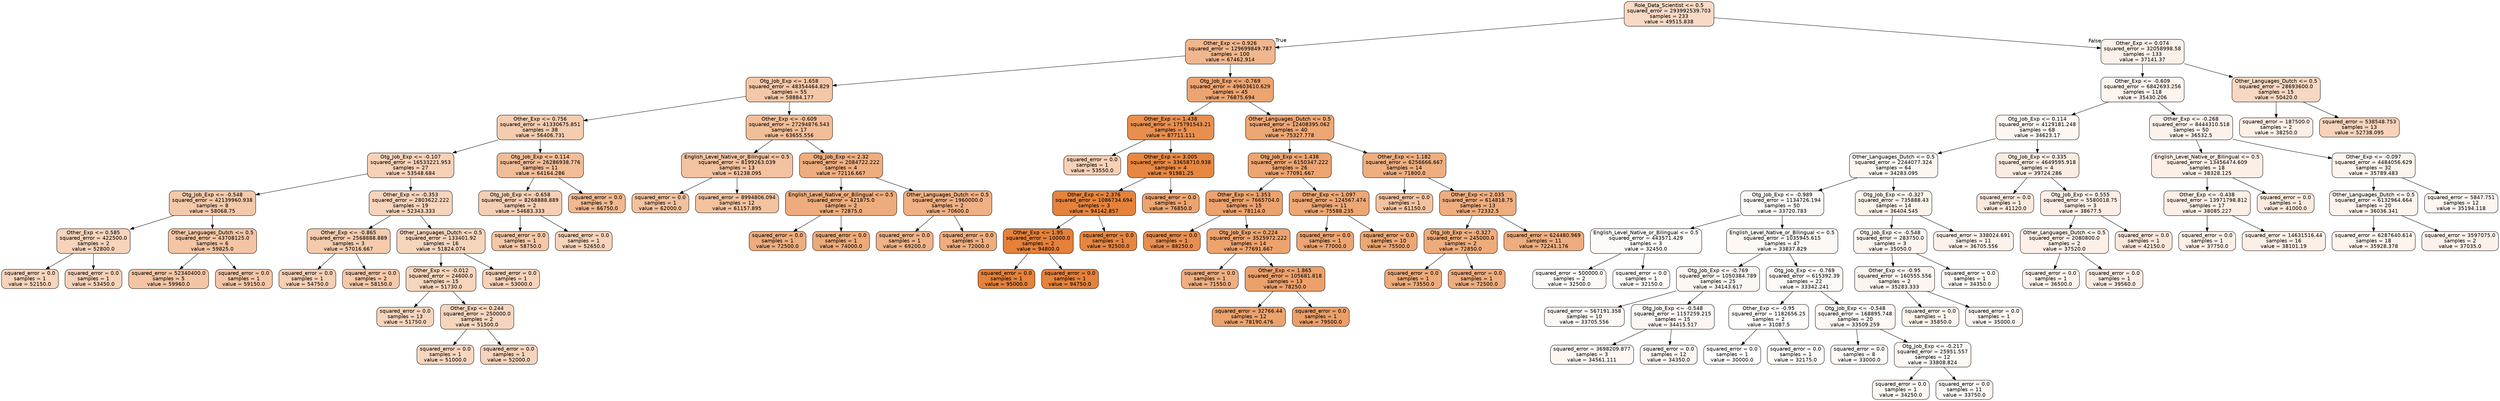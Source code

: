 digraph Tree {
node [shape=box, style="filled, rounded", color="black", fontname="helvetica"] ;
edge [fontname="helvetica"] ;
0 [label="Role_Data_Scientist <= 0.5\nsquared_error = 293992539.703\nsamples = 233\nvalue = 49515.838", fillcolor="#f7d9c4"] ;
1 [label="Other_Exp <= 0.926\nsquared_error = 129699849.787\nsamples = 100\nvalue = 67462.914", fillcolor="#f0b68d"] ;
0 -> 1 [labeldistance=2.5, labelangle=45, headlabel="True"] ;
2 [label="Otg_Job_Exp <= 1.658\nsquared_error = 48354464.829\nsamples = 55\nvalue = 58884.177", fillcolor="#f3c7a7"] ;
1 -> 2 ;
3 [label="Other_Exp <= 0.756\nsquared_error = 41330675.851\nsamples = 38\nvalue = 56406.731", fillcolor="#f4ccaf"] ;
2 -> 3 ;
4 [label="Otg_Job_Exp <= -0.107\nsquared_error = 16533221.953\nsamples = 27\nvalue = 53548.684", fillcolor="#f6d1b7"] ;
3 -> 4 ;
5 [label="Otg_Job_Exp <= -0.548\nsquared_error = 42139960.938\nsamples = 8\nvalue = 58068.75", fillcolor="#f4c9a9"] ;
4 -> 5 ;
6 [label="Other_Exp <= 0.585\nsquared_error = 422500.0\nsamples = 2\nvalue = 52800.0", fillcolor="#f6d3ba"] ;
5 -> 6 ;
7 [label="squared_error = 0.0\nsamples = 1\nvalue = 52150.0", fillcolor="#f6d4bc"] ;
6 -> 7 ;
8 [label="squared_error = 0.0\nsamples = 1\nvalue = 53450.0", fillcolor="#f6d2b8"] ;
6 -> 8 ;
9 [label="Other_Languages_Dutch <= 0.5\nsquared_error = 43708125.0\nsamples = 6\nvalue = 59825.0", fillcolor="#f3c5a4"] ;
5 -> 9 ;
10 [label="squared_error = 52340400.0\nsamples = 5\nvalue = 59960.0", fillcolor="#f3c5a4"] ;
9 -> 10 ;
11 [label="squared_error = 0.0\nsamples = 1\nvalue = 59150.0", fillcolor="#f3c6a6"] ;
9 -> 11 ;
12 [label="Other_Exp <= -0.353\nsquared_error = 2803622.222\nsamples = 19\nvalue = 52343.333", fillcolor="#f6d4bb"] ;
4 -> 12 ;
13 [label="Other_Exp <= -0.865\nsquared_error = 2568888.889\nsamples = 3\nvalue = 57016.667", fillcolor="#f4cbad"] ;
12 -> 13 ;
14 [label="squared_error = 0.0\nsamples = 1\nvalue = 54750.0", fillcolor="#f5cfb4"] ;
13 -> 14 ;
15 [label="squared_error = 0.0\nsamples = 2\nvalue = 58150.0", fillcolor="#f4c8a9"] ;
13 -> 15 ;
16 [label="Other_Languages_Dutch <= 0.5\nsquared_error = 133401.92\nsamples = 16\nvalue = 51824.074", fillcolor="#f6d5bd"] ;
12 -> 16 ;
17 [label="Other_Exp <= -0.012\nsquared_error = 24600.0\nsamples = 15\nvalue = 51730.0", fillcolor="#f6d5bd"] ;
16 -> 17 ;
18 [label="squared_error = 0.0\nsamples = 13\nvalue = 51750.0", fillcolor="#f6d5bd"] ;
17 -> 18 ;
19 [label="Other_Exp <= 0.244\nsquared_error = 250000.0\nsamples = 2\nvalue = 51500.0", fillcolor="#f6d5be"] ;
17 -> 19 ;
20 [label="squared_error = 0.0\nsamples = 1\nvalue = 51000.0", fillcolor="#f7d6bf"] ;
19 -> 20 ;
21 [label="squared_error = 0.0\nsamples = 1\nvalue = 52000.0", fillcolor="#f6d4bc"] ;
19 -> 21 ;
22 [label="squared_error = 0.0\nsamples = 1\nvalue = 53000.0", fillcolor="#f6d2b9"] ;
16 -> 22 ;
23 [label="Otg_Job_Exp <= 0.114\nsquared_error = 26286938.776\nsamples = 11\nvalue = 64164.286", fillcolor="#f1bd97"] ;
3 -> 23 ;
24 [label="Otg_Job_Exp <= -0.658\nsquared_error = 8268888.889\nsamples = 2\nvalue = 54683.333", fillcolor="#f5cfb4"] ;
23 -> 24 ;
25 [label="squared_error = 0.0\nsamples = 1\nvalue = 58750.0", fillcolor="#f4c7a7"] ;
24 -> 25 ;
26 [label="squared_error = 0.0\nsamples = 1\nvalue = 52650.0", fillcolor="#f6d3ba"] ;
24 -> 26 ;
27 [label="squared_error = 0.0\nsamples = 9\nvalue = 66750.0", fillcolor="#f0b88f"] ;
23 -> 27 ;
28 [label="Other_Exp <= -0.609\nsquared_error = 27294876.543\nsamples = 17\nvalue = 63655.556", fillcolor="#f2be98"] ;
2 -> 28 ;
29 [label="English_Level_Native_or_Bilingual <= 0.5\nsquared_error = 8199263.039\nsamples = 13\nvalue = 61238.095", fillcolor="#f3c2a0"] ;
28 -> 29 ;
30 [label="squared_error = 0.0\nsamples = 1\nvalue = 62000.0", fillcolor="#f2c19e"] ;
29 -> 30 ;
31 [label="squared_error = 8994806.094\nsamples = 12\nvalue = 61157.895", fillcolor="#f3c3a0"] ;
29 -> 31 ;
32 [label="Otg_Job_Exp <= 2.32\nsquared_error = 2084722.222\nsamples = 4\nvalue = 72116.667", fillcolor="#eead7f"] ;
28 -> 32 ;
33 [label="English_Level_Native_or_Bilingual <= 0.5\nsquared_error = 421875.0\nsamples = 2\nvalue = 72875.0", fillcolor="#eeac7c"] ;
32 -> 33 ;
34 [label="squared_error = 0.0\nsamples = 1\nvalue = 72500.0", fillcolor="#eead7e"] ;
33 -> 34 ;
35 [label="squared_error = 0.0\nsamples = 1\nvalue = 74000.0", fillcolor="#edaa79"] ;
33 -> 35 ;
36 [label="Other_Languages_Dutch <= 0.5\nsquared_error = 1960000.0\nsamples = 2\nvalue = 70600.0", fillcolor="#efb083"] ;
32 -> 36 ;
37 [label="squared_error = 0.0\nsamples = 1\nvalue = 69200.0", fillcolor="#efb388"] ;
36 -> 37 ;
38 [label="squared_error = 0.0\nsamples = 1\nvalue = 72000.0", fillcolor="#eeae7f"] ;
36 -> 38 ;
39 [label="Otg_Job_Exp <= -0.769\nsquared_error = 49603610.629\nsamples = 45\nvalue = 76875.694", fillcolor="#eca470"] ;
1 -> 39 ;
40 [label="Other_Exp <= 1.438\nsquared_error = 175791543.21\nsamples = 5\nvalue = 87711.111", fillcolor="#e88f4f"] ;
39 -> 40 ;
41 [label="squared_error = 0.0\nsamples = 1\nvalue = 53550.0", fillcolor="#f6d1b7"] ;
40 -> 41 ;
42 [label="Other_Exp <= 3.005\nsquared_error = 33658710.938\nsamples = 4\nvalue = 91981.25", fillcolor="#e68742"] ;
40 -> 42 ;
43 [label="Other_Exp <= 2.376\nsquared_error = 1086734.694\nsamples = 3\nvalue = 94142.857", fillcolor="#e5833c"] ;
42 -> 43 ;
44 [label="Other_Exp <= 1.95\nsquared_error = 10000.0\nsamples = 2\nvalue = 94800.0", fillcolor="#e5813a"] ;
43 -> 44 ;
45 [label="squared_error = 0.0\nsamples = 1\nvalue = 95000.0", fillcolor="#e58139"] ;
44 -> 45 ;
46 [label="squared_error = 0.0\nsamples = 1\nvalue = 94750.0", fillcolor="#e5813a"] ;
44 -> 46 ;
47 [label="squared_error = 0.0\nsamples = 1\nvalue = 92500.0", fillcolor="#e68641"] ;
43 -> 47 ;
48 [label="squared_error = 0.0\nsamples = 1\nvalue = 76850.0", fillcolor="#eca470"] ;
42 -> 48 ;
49 [label="Other_Languages_Dutch <= 0.5\nsquared_error = 12408395.062\nsamples = 40\nvalue = 75327.778", fillcolor="#eda775"] ;
39 -> 49 ;
50 [label="Otg_Job_Exp <= 1.438\nsquared_error = 6150347.222\nsamples = 26\nvalue = 77091.667", fillcolor="#eca470"] ;
49 -> 50 ;
51 [label="Other_Exp <= 1.353\nsquared_error = 7665704.0\nsamples = 15\nvalue = 78114.0", fillcolor="#eca26c"] ;
50 -> 51 ;
52 [label="squared_error = 0.0\nsamples = 1\nvalue = 88250.0", fillcolor="#e88e4e"] ;
51 -> 52 ;
53 [label="Otg_Job_Exp <= 0.224\nsquared_error = 3525972.222\nsamples = 14\nvalue = 77691.667", fillcolor="#eca36e"] ;
51 -> 53 ;
54 [label="squared_error = 0.0\nsamples = 1\nvalue = 71550.0", fillcolor="#eeae80"] ;
53 -> 54 ;
55 [label="Other_Exp <= 1.865\nsquared_error = 105681.818\nsamples = 13\nvalue = 78250.0", fillcolor="#eca16c"] ;
53 -> 55 ;
56 [label="squared_error = 32766.44\nsamples = 12\nvalue = 78190.476", fillcolor="#eca26c"] ;
55 -> 56 ;
57 [label="squared_error = 0.0\nsamples = 1\nvalue = 79500.0", fillcolor="#eb9f68"] ;
55 -> 57 ;
58 [label="Other_Exp <= 1.097\nsquared_error = 124567.474\nsamples = 11\nvalue = 75588.235", fillcolor="#eda774"] ;
50 -> 58 ;
59 [label="squared_error = 0.0\nsamples = 1\nvalue = 77000.0", fillcolor="#eca470"] ;
58 -> 59 ;
60 [label="squared_error = 0.0\nsamples = 10\nvalue = 75500.0", fillcolor="#eda774"] ;
58 -> 60 ;
61 [label="Other_Exp <= 1.182\nsquared_error = 6256666.667\nsamples = 14\nvalue = 71800.0", fillcolor="#eeae80"] ;
49 -> 61 ;
62 [label="squared_error = 0.0\nsamples = 1\nvalue = 61150.0", fillcolor="#f3c3a0"] ;
61 -> 62 ;
63 [label="Other_Exp <= 2.035\nsquared_error = 614818.75\nsamples = 13\nvalue = 72332.5", fillcolor="#eead7e"] ;
61 -> 63 ;
64 [label="Otg_Job_Exp <= -0.327\nsquared_error = 245000.0\nsamples = 2\nvalue = 72850.0", fillcolor="#eeac7c"] ;
63 -> 64 ;
65 [label="squared_error = 0.0\nsamples = 1\nvalue = 73550.0", fillcolor="#eeab7a"] ;
64 -> 65 ;
66 [label="squared_error = 0.0\nsamples = 1\nvalue = 72500.0", fillcolor="#eead7e"] ;
64 -> 66 ;
67 [label="squared_error = 624480.969\nsamples = 11\nvalue = 72241.176", fillcolor="#eead7e"] ;
63 -> 67 ;
68 [label="Other_Exp <= 0.074\nsquared_error = 32058998.58\nsamples = 133\nvalue = 37141.37", fillcolor="#fcf1e9"] ;
0 -> 68 [labeldistance=2.5, labelangle=-45, headlabel="False"] ;
69 [label="Other_Exp <= -0.609\nsquared_error = 6842693.256\nsamples = 118\nvalue = 35430.206", fillcolor="#fdf4ee"] ;
68 -> 69 ;
70 [label="Otg_Job_Exp <= 0.114\nsquared_error = 4129181.248\nsamples = 68\nvalue = 34623.17", fillcolor="#fdf6f1"] ;
69 -> 70 ;
71 [label="Other_Languages_Dutch <= 0.5\nsquared_error = 2244077.324\nsamples = 64\nvalue = 34283.095", fillcolor="#fdf7f2"] ;
70 -> 71 ;
72 [label="Otg_Job_Exp <= -0.989\nsquared_error = 1134726.194\nsamples = 50\nvalue = 33720.783", fillcolor="#fef8f4"] ;
71 -> 72 ;
73 [label="English_Level_Native_or_Bilingual <= 0.5\nsquared_error = 443571.429\nsamples = 3\nvalue = 32450.0", fillcolor="#fefaf8"] ;
72 -> 73 ;
74 [label="squared_error = 500000.0\nsamples = 2\nvalue = 32500.0", fillcolor="#fefaf7"] ;
73 -> 74 ;
75 [label="squared_error = 0.0\nsamples = 1\nvalue = 32150.0", fillcolor="#fefbf8"] ;
73 -> 75 ;
76 [label="English_Level_Native_or_Bilingual <= 0.5\nsquared_error = 1035945.615\nsamples = 47\nvalue = 33837.829", fillcolor="#fdf8f3"] ;
72 -> 76 ;
77 [label="Otg_Job_Exp <= -0.769\nsquared_error = 1050384.789\nsamples = 25\nvalue = 34143.617", fillcolor="#fdf7f2"] ;
76 -> 77 ;
78 [label="squared_error = 567191.358\nsamples = 10\nvalue = 33705.556", fillcolor="#fef8f4"] ;
77 -> 78 ;
79 [label="Otg_Job_Exp <= -0.548\nsquared_error = 1157259.215\nsamples = 15\nvalue = 34415.517", fillcolor="#fdf6f2"] ;
77 -> 79 ;
80 [label="squared_error = 3698209.877\nsamples = 3\nvalue = 34561.111", fillcolor="#fdf6f1"] ;
79 -> 80 ;
81 [label="squared_error = 0.0\nsamples = 12\nvalue = 34350.0", fillcolor="#fdf7f2"] ;
79 -> 81 ;
82 [label="Otg_Job_Exp <= -0.769\nsquared_error = 615392.39\nsamples = 22\nvalue = 33342.241", fillcolor="#fef9f5"] ;
76 -> 82 ;
83 [label="Other_Exp <= -0.95\nsquared_error = 1182656.25\nsamples = 2\nvalue = 31087.5", fillcolor="#fffdfc"] ;
82 -> 83 ;
84 [label="squared_error = 0.0\nsamples = 1\nvalue = 30000.0", fillcolor="#ffffff"] ;
83 -> 84 ;
85 [label="squared_error = 0.0\nsamples = 1\nvalue = 32175.0", fillcolor="#fefbf8"] ;
83 -> 85 ;
86 [label="Otg_Job_Exp <= -0.548\nsquared_error = 168895.748\nsamples = 20\nvalue = 33509.259", fillcolor="#fef8f4"] ;
82 -> 86 ;
87 [label="squared_error = 0.0\nsamples = 8\nvalue = 33000.0", fillcolor="#fef9f6"] ;
86 -> 87 ;
88 [label="Otg_Job_Exp <= -0.217\nsquared_error = 25951.557\nsamples = 12\nvalue = 33808.824", fillcolor="#fdf8f3"] ;
86 -> 88 ;
89 [label="squared_error = 0.0\nsamples = 1\nvalue = 34250.0", fillcolor="#fdf7f2"] ;
88 -> 89 ;
90 [label="squared_error = 0.0\nsamples = 11\nvalue = 33750.0", fillcolor="#fef8f4"] ;
88 -> 90 ;
91 [label="Otg_Job_Exp <= -0.327\nsquared_error = 735888.43\nsamples = 14\nvalue = 36404.545", fillcolor="#fcf3eb"] ;
71 -> 91 ;
92 [label="Otg_Job_Exp <= -0.548\nsquared_error = 283750.0\nsamples = 3\nvalue = 35050.0", fillcolor="#fdf5f0"] ;
91 -> 92 ;
93 [label="Other_Exp <= -0.95\nsquared_error = 160555.556\nsamples = 2\nvalue = 35283.333", fillcolor="#fdf5ef"] ;
92 -> 93 ;
94 [label="squared_error = 0.0\nsamples = 1\nvalue = 35850.0", fillcolor="#fdf4ed"] ;
93 -> 94 ;
95 [label="squared_error = 0.0\nsamples = 1\nvalue = 35000.0", fillcolor="#fdf5f0"] ;
93 -> 95 ;
96 [label="squared_error = 0.0\nsamples = 1\nvalue = 34350.0", fillcolor="#fdf7f2"] ;
92 -> 96 ;
97 [label="squared_error = 338024.691\nsamples = 11\nvalue = 36705.556", fillcolor="#fcf2eb"] ;
91 -> 97 ;
98 [label="Otg_Job_Exp <= 0.335\nsquared_error = 4649595.918\nsamples = 4\nvalue = 39724.286", fillcolor="#fbece1"] ;
70 -> 98 ;
99 [label="squared_error = 0.0\nsamples = 1\nvalue = 41120.0", fillcolor="#fbe9dd"] ;
98 -> 99 ;
100 [label="Otg_Job_Exp <= 0.555\nsquared_error = 5580018.75\nsamples = 3\nvalue = 38677.5", fillcolor="#fceee5"] ;
98 -> 100 ;
101 [label="Other_Languages_Dutch <= 0.5\nsquared_error = 2080800.0\nsamples = 2\nvalue = 37520.0", fillcolor="#fcf0e8"] ;
100 -> 101 ;
102 [label="squared_error = 0.0\nsamples = 1\nvalue = 36500.0", fillcolor="#fcf2eb"] ;
101 -> 102 ;
103 [label="squared_error = 0.0\nsamples = 1\nvalue = 39560.0", fillcolor="#fbece2"] ;
101 -> 103 ;
104 [label="squared_error = 0.0\nsamples = 1\nvalue = 42150.0", fillcolor="#fae7da"] ;
100 -> 104 ;
105 [label="Other_Exp <= -0.268\nsquared_error = 8444310.518\nsamples = 50\nvalue = 36532.5", fillcolor="#fcf2eb"] ;
69 -> 105 ;
106 [label="English_Level_Native_or_Bilingual <= 0.5\nsquared_error = 13456474.609\nsamples = 18\nvalue = 38328.125", fillcolor="#fcefe6"] ;
105 -> 106 ;
107 [label="Other_Exp <= -0.438\nsquared_error = 13971798.812\nsamples = 17\nvalue = 38085.227", fillcolor="#fcefe6"] ;
106 -> 107 ;
108 [label="squared_error = 0.0\nsamples = 1\nvalue = 37750.0", fillcolor="#fcf0e7"] ;
107 -> 108 ;
109 [label="squared_error = 14631516.44\nsamples = 16\nvalue = 38101.19", fillcolor="#fcefe6"] ;
107 -> 109 ;
110 [label="squared_error = 0.0\nsamples = 1\nvalue = 41000.0", fillcolor="#fbeadd"] ;
106 -> 110 ;
111 [label="Other_Exp <= -0.097\nsquared_error = 4484056.629\nsamples = 32\nvalue = 35789.483", fillcolor="#fdf4ed"] ;
105 -> 111 ;
112 [label="Other_Languages_Dutch <= 0.5\nsquared_error = 6132964.664\nsamples = 20\nvalue = 36036.341", fillcolor="#fdf3ed"] ;
111 -> 112 ;
113 [label="squared_error = 6287640.614\nsamples = 18\nvalue = 35928.378", fillcolor="#fdf4ed"] ;
112 -> 113 ;
114 [label="squared_error = 3597075.0\nsamples = 2\nvalue = 37035.0", fillcolor="#fcf1ea"] ;
112 -> 114 ;
115 [label="squared_error = 5847.751\nsamples = 12\nvalue = 35194.118", fillcolor="#fdf5ef"] ;
111 -> 115 ;
116 [label="Other_Languages_Dutch <= 0.5\nsquared_error = 28693600.0\nsamples = 15\nvalue = 50420.0", fillcolor="#f7d7c1"] ;
68 -> 116 ;
117 [label="squared_error = 187500.0\nsamples = 2\nvalue = 38250.0", fillcolor="#fcefe6"] ;
116 -> 117 ;
118 [label="squared_error = 538548.753\nsamples = 13\nvalue = 52738.095", fillcolor="#f6d3ba"] ;
116 -> 118 ;
}